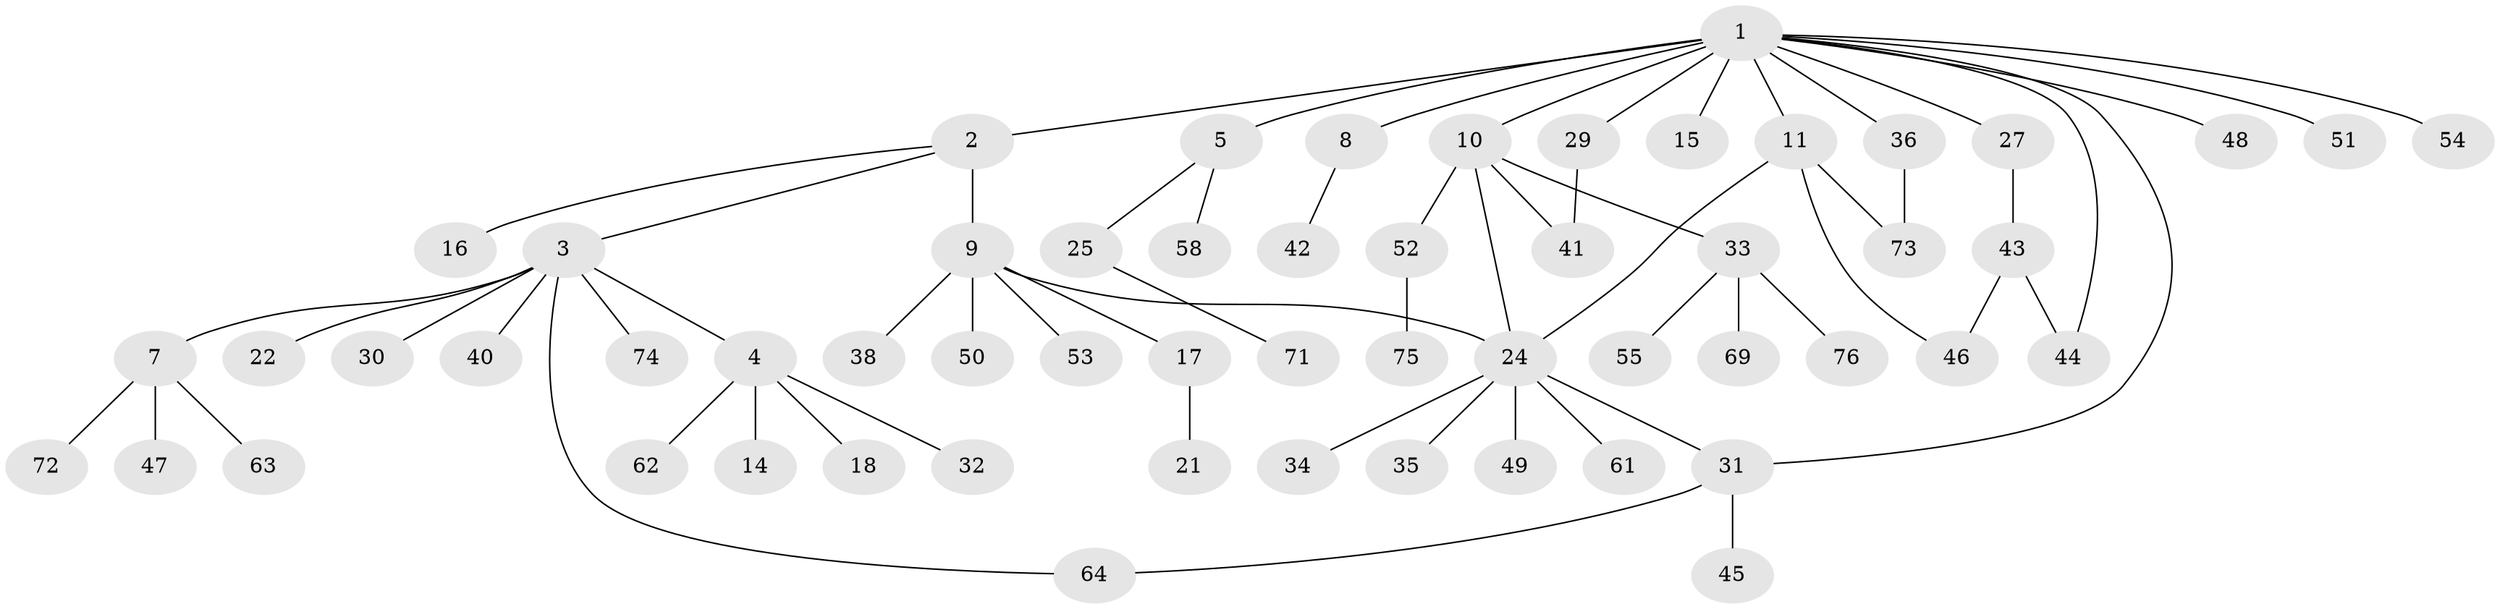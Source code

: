 // original degree distribution, {13: 0.012987012987012988, 5: 0.05194805194805195, 9: 0.025974025974025976, 6: 0.012987012987012988, 3: 0.11688311688311688, 2: 0.16883116883116883, 4: 0.06493506493506493, 1: 0.5454545454545454}
// Generated by graph-tools (version 1.1) at 2025/41/03/06/25 10:41:48]
// undirected, 57 vertices, 64 edges
graph export_dot {
graph [start="1"]
  node [color=gray90,style=filled];
  1 [super="+20"];
  2 [super="+6"];
  3 [super="+67"];
  4 [super="+37"];
  5 [super="+23"];
  7 [super="+13"];
  8 [super="+56"];
  9 [super="+12"];
  10 [super="+19"];
  11 [super="+65"];
  14;
  15;
  16;
  17 [super="+39"];
  18;
  21;
  22;
  24 [super="+28"];
  25 [super="+26"];
  27;
  29;
  30;
  31;
  32;
  33 [super="+70"];
  34;
  35;
  36;
  38 [super="+57"];
  40;
  41 [super="+59"];
  42;
  43 [super="+60"];
  44;
  45 [super="+66"];
  46;
  47;
  48;
  49;
  50;
  51;
  52 [super="+68"];
  53;
  54;
  55;
  58;
  61;
  62;
  63;
  64;
  69;
  71;
  72;
  73 [super="+77"];
  74;
  75;
  76;
  1 -- 2 [weight=2];
  1 -- 5 [weight=2];
  1 -- 8;
  1 -- 10;
  1 -- 11;
  1 -- 15;
  1 -- 27;
  1 -- 36;
  1 -- 48;
  1 -- 51;
  1 -- 54;
  1 -- 44;
  1 -- 29;
  1 -- 31;
  2 -- 3;
  2 -- 9;
  2 -- 16;
  3 -- 4;
  3 -- 7;
  3 -- 22;
  3 -- 30;
  3 -- 40;
  3 -- 64;
  3 -- 74;
  4 -- 14;
  4 -- 18;
  4 -- 32;
  4 -- 62;
  5 -- 25;
  5 -- 58;
  7 -- 63;
  7 -- 72;
  7 -- 47;
  8 -- 42;
  9 -- 17;
  9 -- 50;
  9 -- 24;
  9 -- 53;
  9 -- 38;
  10 -- 24;
  10 -- 33;
  10 -- 41;
  10 -- 52;
  11 -- 24;
  11 -- 46;
  11 -- 73;
  17 -- 21;
  24 -- 31;
  24 -- 34;
  24 -- 35;
  24 -- 49;
  24 -- 61;
  25 -- 71;
  27 -- 43;
  29 -- 41;
  31 -- 45;
  31 -- 64;
  33 -- 55;
  33 -- 69;
  33 -- 76;
  36 -- 73;
  43 -- 44;
  43 -- 46;
  52 -- 75;
}
